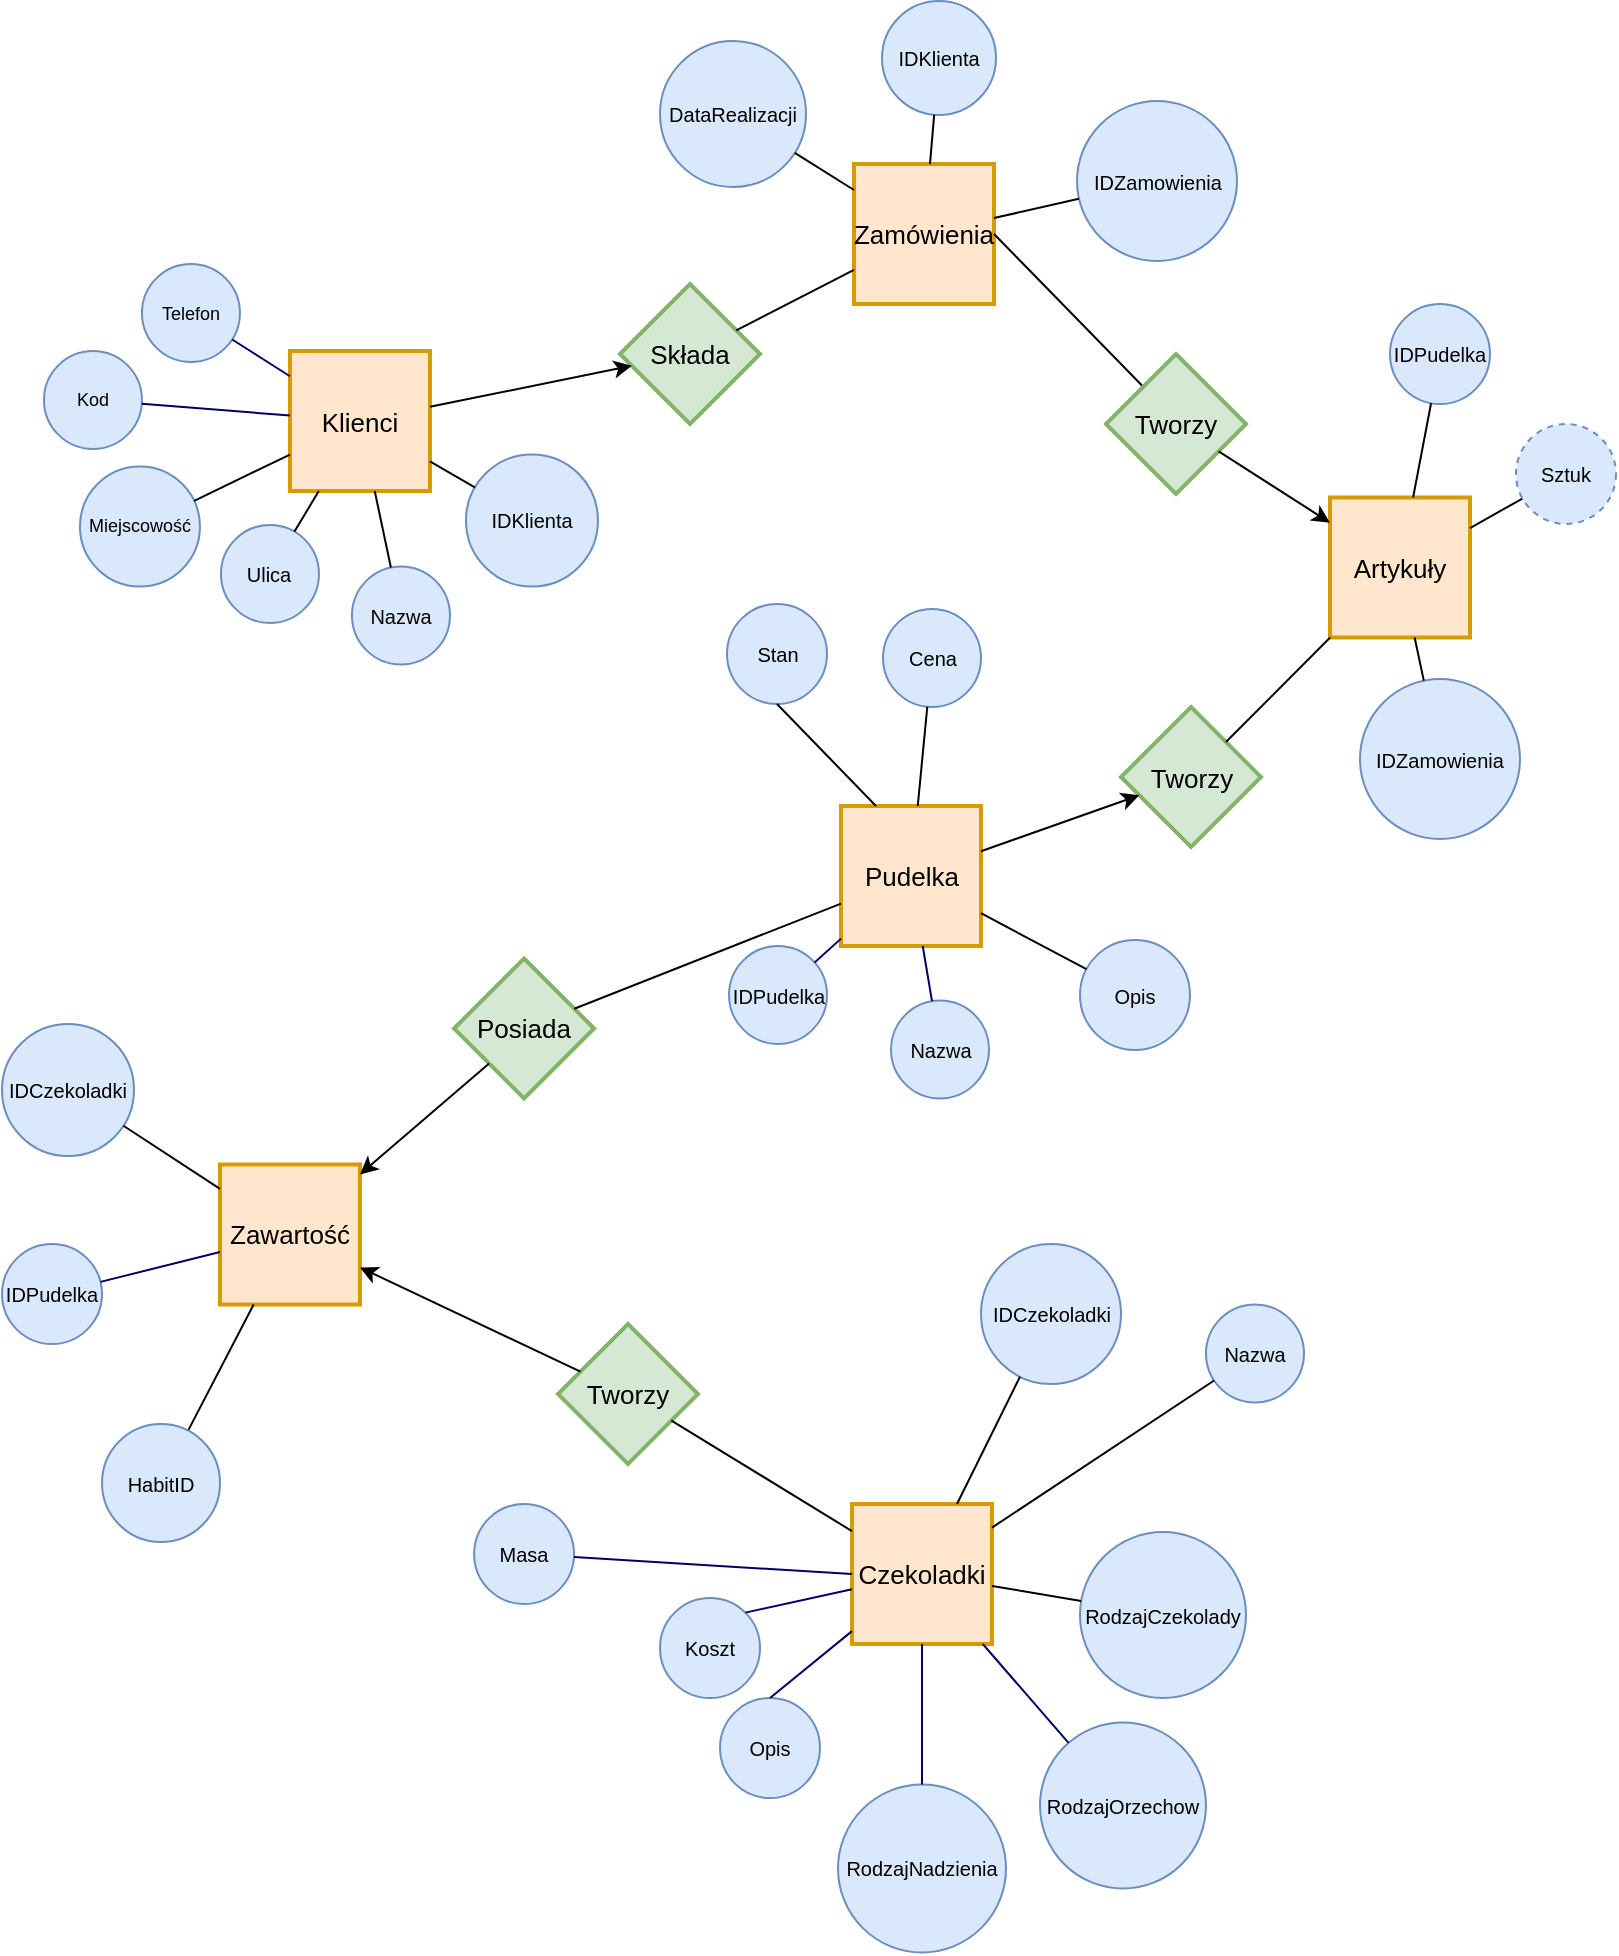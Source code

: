 <mxfile version="22.0.3" type="device" pages="2">
  <diagram id="fc1f3b67-3c9b-b1b3-7705-706421d27264" name="ERD Habit Tracker app">
    <mxGraphModel dx="954" dy="597" grid="1" gridSize="10" guides="1" tooltips="1" connect="1" arrows="1" fold="1" page="1" pageScale="1" pageWidth="850" pageHeight="1100" math="0" shadow="0">
      <root>
        <mxCell id="0" />
        <mxCell id="1" parent="0" />
        <mxCell id="4cd4486c729dc68b-1" value="Artykuły" style="strokeWidth=2;whiteSpace=wrap;html=1;align=center;fontSize=13;fontFamily=Helvetica;fontColor=#000000;strokeColor=#d79b00;fillColor=#ffe6cc;" parent="1" vertex="1">
          <mxGeometry x="685" y="266.75" width="70" height="70" as="geometry" />
        </mxCell>
        <mxCell id="4a63a70a29bb4ada-1" value="IDPudelka" style="ellipse;whiteSpace=wrap;html=1;aspect=fixed;fontSize=10;fillColor=#dae8fc;strokeColor=#6c8ebf;" parent="1" vertex="1">
          <mxGeometry x="715" y="170" width="50" height="50" as="geometry" />
        </mxCell>
        <mxCell id="4a63a70a29bb4ada-2" value="IDZamowienia" style="ellipse;whiteSpace=wrap;html=1;aspect=fixed;fontSize=10;fillColor=#dae8fc;strokeColor=#6c8ebf;" parent="1" vertex="1">
          <mxGeometry x="700" y="357.5" width="80" height="80" as="geometry" />
        </mxCell>
        <mxCell id="4a63a70a29bb4ada-5" value="Zawartość" style="strokeWidth=2;whiteSpace=wrap;html=1;align=center;fontSize=13;fontFamily=Helvetica;fontColor=#000000;strokeColor=#d79b00;fillColor=#ffe6cc;" parent="1" vertex="1">
          <mxGeometry x="130" y="600.25" width="70" height="70" as="geometry" />
        </mxCell>
        <mxCell id="4a63a70a29bb4ada-6" value="IDPudelka" style="ellipse;whiteSpace=wrap;html=1;aspect=fixed;fontSize=10;fillColor=#dae8fc;strokeColor=#6c8ebf;" parent="1" vertex="1">
          <mxGeometry x="21" y="640" width="50" height="50" as="geometry" />
        </mxCell>
        <mxCell id="5ecfb9fce94ea102-6" value="" style="edgeStyle=none;rounded=0;html=1;startArrow=none;startFill=0;endArrow=none;endFill=0;jettySize=auto;orthogonalLoop=1;strokeColor=#000066;fontSize=13;" parent="1" source="4a63a70a29bb4ada-6" target="4a63a70a29bb4ada-5" edge="1">
          <mxGeometry relative="1" as="geometry" />
        </mxCell>
        <mxCell id="4a63a70a29bb4ada-8" value="IDCzekoladki" style="ellipse;whiteSpace=wrap;html=1;aspect=fixed;fontSize=10;fillColor=#dae8fc;strokeColor=#6c8ebf;" parent="1" vertex="1">
          <mxGeometry x="21.0" y="530" width="66" height="66" as="geometry" />
        </mxCell>
        <mxCell id="4a63a70a29bb4ada-13" value="Pudelka" style="strokeWidth=2;whiteSpace=wrap;html=1;align=center;fontSize=13;fontFamily=Helvetica;fontColor=#000000;strokeColor=#d79b00;fillColor=#ffe6cc;" parent="1" vertex="1">
          <mxGeometry x="440.5" y="421" width="70" height="70" as="geometry" />
        </mxCell>
        <mxCell id="4a63a70a29bb4ada-16" value="Klienci" style="strokeWidth=2;whiteSpace=wrap;html=1;align=center;fontSize=13;fontFamily=Helvetica;fontColor=#000000;strokeColor=#d79b00;fillColor=#ffe6cc;" parent="1" vertex="1">
          <mxGeometry x="164.98" y="193.5" width="70" height="70" as="geometry" />
        </mxCell>
        <mxCell id="4a63a70a29bb4ada-18" value="Składa" style="shape=rhombus;strokeWidth=2;fontSize=13;perimeter=rhombusPerimeter;whiteSpace=wrap;html=1;align=center;fillColor=#d5e8d4;strokeColor=#82b366;" parent="1" vertex="1">
          <mxGeometry x="330" y="160" width="70" height="70" as="geometry" />
        </mxCell>
        <mxCell id="4a63a70a29bb4ada-19" value="Zamówienia" style="strokeWidth=2;whiteSpace=wrap;html=1;align=center;fontSize=13;fontFamily=Helvetica;fontColor=#000000;strokeColor=#d79b00;fillColor=#ffe6cc;" parent="1" vertex="1">
          <mxGeometry x="447" y="100" width="70" height="70" as="geometry" />
        </mxCell>
        <mxCell id="4a63a70a29bb4ada-20" value="IDZamowienia" style="ellipse;whiteSpace=wrap;html=1;aspect=fixed;fontSize=10;fillColor=#dae8fc;strokeColor=#6c8ebf;" parent="1" vertex="1">
          <mxGeometry x="558.5" y="68.5" width="80" height="80" as="geometry" />
        </mxCell>
        <mxCell id="4a63a70a29bb4ada-21" value="DataRealizacji" style="ellipse;whiteSpace=wrap;html=1;aspect=fixed;fontSize=10;fillColor=#dae8fc;strokeColor=#6c8ebf;" parent="1" vertex="1">
          <mxGeometry x="350" y="38.5" width="73" height="73" as="geometry" />
        </mxCell>
        <mxCell id="4a63a70a29bb4ada-44" value="Opis" style="ellipse;whiteSpace=wrap;html=1;aspect=fixed;fontSize=10;fillColor=#dae8fc;strokeColor=#6c8ebf;" parent="1" vertex="1">
          <mxGeometry x="560" y="488" width="55" height="55" as="geometry" />
        </mxCell>
        <mxCell id="4a63a70a29bb4ada-45" value="Cena" style="ellipse;whiteSpace=wrap;html=1;aspect=fixed;fontSize=10;fillColor=#dae8fc;strokeColor=#6c8ebf;" parent="1" vertex="1">
          <mxGeometry x="461.5" y="322.5" width="49" height="49" as="geometry" />
        </mxCell>
        <mxCell id="4a63a70a29bb4ada-46" style="rounded=0;html=1;endArrow=none;endFill=0;jettySize=auto;orthogonalLoop=1;fontSize=12;" parent="1" source="4a63a70a29bb4ada-13" target="4a63a70a29bb4ada-45" edge="1">
          <mxGeometry relative="1" as="geometry" />
        </mxCell>
        <mxCell id="4a63a70a29bb4ada-48" style="rounded=0;html=1;endArrow=none;endFill=0;jettySize=auto;orthogonalLoop=1;fontSize=12;" parent="1" source="4a63a70a29bb4ada-8" target="4a63a70a29bb4ada-5" edge="1">
          <mxGeometry relative="1" as="geometry" />
        </mxCell>
        <mxCell id="4a63a70a29bb4ada-49" style="rounded=0;html=1;endArrow=none;endFill=0;jettySize=auto;orthogonalLoop=1;fontSize=12;" parent="1" source="MPCwJ7yLD_B9vMjKTzP1-6" target="4a63a70a29bb4ada-5" edge="1">
          <mxGeometry relative="1" as="geometry">
            <mxPoint x="242.462" y="608.121" as="sourcePoint" />
          </mxGeometry>
        </mxCell>
        <mxCell id="4a63a70a29bb4ada-51" style="edgeStyle=none;rounded=0;html=1;endArrow=none;endFill=0;jettySize=auto;orthogonalLoop=1;fontSize=12;" parent="1" source="4a63a70a29bb4ada-13" target="4a63a70a29bb4ada-44" edge="1">
          <mxGeometry relative="1" as="geometry" />
        </mxCell>
        <mxCell id="4a63a70a29bb4ada-52" style="edgeStyle=none;rounded=0;html=1;endArrow=none;endFill=0;jettySize=auto;orthogonalLoop=1;fontSize=12;" parent="1" source="4a63a70a29bb4ada-20" target="4a63a70a29bb4ada-19" edge="1">
          <mxGeometry relative="1" as="geometry" />
        </mxCell>
        <mxCell id="4a63a70a29bb4ada-53" style="edgeStyle=none;rounded=0;html=1;endArrow=none;endFill=0;jettySize=auto;orthogonalLoop=1;fontSize=12;" parent="1" source="4a63a70a29bb4ada-21" target="4a63a70a29bb4ada-19" edge="1">
          <mxGeometry relative="1" as="geometry" />
        </mxCell>
        <mxCell id="4a63a70a29bb4ada-54" style="edgeStyle=none;rounded=0;html=1;endArrow=none;endFill=0;jettySize=auto;orthogonalLoop=1;fontSize=12;" parent="1" source="4a63a70a29bb4ada-2" target="4cd4486c729dc68b-1" edge="1">
          <mxGeometry relative="1" as="geometry" />
        </mxCell>
        <mxCell id="4a63a70a29bb4ada-55" style="edgeStyle=none;rounded=0;html=1;endArrow=none;endFill=0;jettySize=auto;orthogonalLoop=1;fontSize=12;" parent="1" source="4a63a70a29bb4ada-1" target="4cd4486c729dc68b-1" edge="1">
          <mxGeometry relative="1" as="geometry" />
        </mxCell>
        <mxCell id="4a63a70a29bb4ada-58" value="IDKlienta" style="ellipse;whiteSpace=wrap;html=1;aspect=fixed;fontSize=10;fillColor=#dae8fc;strokeColor=#6c8ebf;" parent="1" vertex="1">
          <mxGeometry x="252.98" y="245.25" width="66" height="66" as="geometry" />
        </mxCell>
        <mxCell id="4a63a70a29bb4ada-59" value="Nazwa" style="ellipse;whiteSpace=wrap;html=1;aspect=fixed;fontSize=10;fillColor=#dae8fc;strokeColor=#6c8ebf;" parent="1" vertex="1">
          <mxGeometry x="195.98" y="301.25" width="49" height="49" as="geometry" />
        </mxCell>
        <mxCell id="4a63a70a29bb4ada-60" value="Ulica" style="ellipse;whiteSpace=wrap;html=1;aspect=fixed;fontSize=10;fillColor=#dae8fc;strokeColor=#6c8ebf;" parent="1" vertex="1">
          <mxGeometry x="130.48" y="280.5" width="49" height="49" as="geometry" />
        </mxCell>
        <mxCell id="4a63a70a29bb4ada-61" value="Miejscowość" style="ellipse;whiteSpace=wrap;html=1;aspect=fixed;fontSize=9;fillColor=#dae8fc;strokeColor=#6c8ebf;" parent="1" vertex="1">
          <mxGeometry x="59.98" y="251.25" width="60" height="60" as="geometry" />
        </mxCell>
        <mxCell id="4a63a70a29bb4ada-62" style="rounded=0;html=1;startArrow=none;startFill=0;endArrow=none;endFill=0;jettySize=auto;orthogonalLoop=1;fontSize=10;" parent="1" source="4a63a70a29bb4ada-58" target="4a63a70a29bb4ada-16" edge="1">
          <mxGeometry relative="1" as="geometry" />
        </mxCell>
        <mxCell id="4a63a70a29bb4ada-63" style="edgeStyle=none;rounded=0;html=1;startArrow=none;startFill=0;endArrow=none;endFill=0;jettySize=auto;orthogonalLoop=1;fontSize=10;" parent="1" source="4a63a70a29bb4ada-59" target="4a63a70a29bb4ada-16" edge="1">
          <mxGeometry relative="1" as="geometry" />
        </mxCell>
        <mxCell id="4a63a70a29bb4ada-64" style="edgeStyle=none;rounded=0;html=1;startArrow=none;startFill=0;endArrow=none;endFill=0;jettySize=auto;orthogonalLoop=1;fontSize=10;" parent="1" source="4a63a70a29bb4ada-60" target="4a63a70a29bb4ada-16" edge="1">
          <mxGeometry relative="1" as="geometry" />
        </mxCell>
        <mxCell id="4a63a70a29bb4ada-65" style="edgeStyle=none;rounded=0;html=1;startArrow=none;startFill=0;endArrow=none;endFill=0;jettySize=auto;orthogonalLoop=1;fontSize=10;" parent="1" source="4a63a70a29bb4ada-61" target="4a63a70a29bb4ada-16" edge="1">
          <mxGeometry relative="1" as="geometry">
            <mxPoint x="193.695" y="281.528" as="sourcePoint" />
          </mxGeometry>
        </mxCell>
        <mxCell id="4a63a70a29bb4ada-7" value="Sztuk" style="ellipse;whiteSpace=wrap;html=1;aspect=fixed;fontSize=10;fillColor=#dae8fc;strokeColor=#6c8ebf;dashed=1;" parent="1" vertex="1">
          <mxGeometry x="778" y="230" width="50" height="50" as="geometry" />
        </mxCell>
        <mxCell id="4a63a70a29bb4ada-11" style="rounded=0;html=1;startArrow=none;startFill=0;endArrow=none;endFill=0;jettySize=auto;orthogonalLoop=1;fontSize=10;" parent="1" source="4a63a70a29bb4ada-7" target="4cd4486c729dc68b-1" edge="1">
          <mxGeometry relative="1" as="geometry" />
        </mxCell>
        <mxCell id="113bda5a66023eaa-1" value="Kod" style="ellipse;whiteSpace=wrap;html=1;aspect=fixed;fontSize=9;fillColor=#dae8fc;strokeColor=#6c8ebf;" parent="1" vertex="1">
          <mxGeometry x="41.98" y="193.5" width="49" height="49" as="geometry" />
        </mxCell>
        <mxCell id="113bda5a66023eaa-2" style="rounded=0;html=1;startArrow=none;startFill=0;endArrow=none;endFill=0;jettySize=auto;orthogonalLoop=1;strokeColor=#000066;fontSize=13;" parent="1" source="113bda5a66023eaa-1" target="4a63a70a29bb4ada-16" edge="1">
          <mxGeometry relative="1" as="geometry" />
        </mxCell>
        <mxCell id="5ecfb9fce94ea102-1" value="Nazwa" style="ellipse;whiteSpace=wrap;html=1;aspect=fixed;fontSize=10;fillColor=#dae8fc;strokeColor=#6c8ebf;" parent="1" vertex="1">
          <mxGeometry x="465.5" y="518.25" width="49" height="49" as="geometry" />
        </mxCell>
        <mxCell id="5ecfb9fce94ea102-2" style="rounded=0;html=1;startArrow=none;startFill=0;endArrow=none;endFill=0;jettySize=auto;orthogonalLoop=1;strokeColor=#000066;fontSize=13;" parent="1" source="5ecfb9fce94ea102-1" target="4a63a70a29bb4ada-13" edge="1">
          <mxGeometry relative="1" as="geometry" />
        </mxCell>
        <mxCell id="5ecfb9fce94ea102-7" value="Telefon" style="ellipse;whiteSpace=wrap;html=1;aspect=fixed;fontSize=9;fillColor=#dae8fc;strokeColor=#6c8ebf;" parent="1" vertex="1">
          <mxGeometry x="90.98" y="150" width="49" height="49" as="geometry" />
        </mxCell>
        <mxCell id="5ecfb9fce94ea102-8" style="edgeStyle=none;rounded=0;html=1;startArrow=none;startFill=0;endArrow=none;endFill=0;jettySize=auto;orthogonalLoop=1;strokeColor=#000066;fontSize=13;" parent="1" source="5ecfb9fce94ea102-7" target="4a63a70a29bb4ada-16" edge="1">
          <mxGeometry relative="1" as="geometry">
            <mxPoint x="118.038" y="237.441" as="sourcePoint" />
          </mxGeometry>
        </mxCell>
        <mxCell id="5ecfb9fce94ea102-9" value="IDPudelka" style="ellipse;whiteSpace=wrap;html=1;aspect=fixed;fontSize=10;fillColor=#dae8fc;strokeColor=#6c8ebf;" parent="1" vertex="1">
          <mxGeometry x="384.5" y="491" width="49" height="49" as="geometry" />
        </mxCell>
        <mxCell id="5ecfb9fce94ea102-10" style="edgeStyle=none;rounded=0;html=1;startArrow=none;startFill=0;endArrow=none;endFill=0;jettySize=auto;orthogonalLoop=1;strokeColor=#000066;fontSize=13;" parent="1" source="5ecfb9fce94ea102-9" target="4a63a70a29bb4ada-13" edge="1">
          <mxGeometry relative="1" as="geometry" />
        </mxCell>
        <mxCell id="MPCwJ7yLD_B9vMjKTzP1-1" value="IDKlienta" style="ellipse;whiteSpace=wrap;html=1;aspect=fixed;fontSize=10;fillColor=#dae8fc;strokeColor=#6c8ebf;" parent="1" vertex="1">
          <mxGeometry x="461" y="18.5" width="57" height="57" as="geometry" />
        </mxCell>
        <mxCell id="MPCwJ7yLD_B9vMjKTzP1-2" style="edgeStyle=none;rounded=0;html=1;endArrow=none;endFill=0;jettySize=auto;orthogonalLoop=1;fontSize=12;exitX=0.386;exitY=0.357;exitDx=0;exitDy=0;entryX=1;entryY=0.5;entryDx=0;entryDy=0;exitPerimeter=0;" parent="1" source="8G7zyJihz6t0rdKyfmIS-1" target="4a63a70a29bb4ada-19" edge="1">
          <mxGeometry relative="1" as="geometry">
            <mxPoint x="488.54" y="197" as="sourcePoint" />
            <mxPoint x="497.54" y="178" as="targetPoint" />
          </mxGeometry>
        </mxCell>
        <mxCell id="MPCwJ7yLD_B9vMjKTzP1-4" value="Stan" style="ellipse;whiteSpace=wrap;html=1;aspect=fixed;fontSize=10;fillColor=#dae8fc;strokeColor=#6c8ebf;" parent="1" vertex="1">
          <mxGeometry x="383.5" y="320" width="50" height="50" as="geometry" />
        </mxCell>
        <mxCell id="MPCwJ7yLD_B9vMjKTzP1-5" style="rounded=0;html=1;endArrow=none;endFill=0;jettySize=auto;orthogonalLoop=1;fontSize=12;exitX=0.5;exitY=1;exitDx=0;exitDy=0;entryX=0.25;entryY=0;entryDx=0;entryDy=0;" parent="1" source="MPCwJ7yLD_B9vMjKTzP1-4" target="4a63a70a29bb4ada-13" edge="1">
          <mxGeometry relative="1" as="geometry">
            <mxPoint x="517.5" y="431" as="sourcePoint" />
            <mxPoint x="528.5" y="420" as="targetPoint" />
          </mxGeometry>
        </mxCell>
        <mxCell id="MPCwJ7yLD_B9vMjKTzP1-6" value="&amp;nbsp;HabitID&amp;nbsp;" style="ellipse;whiteSpace=wrap;html=1;aspect=fixed;fontSize=10;fillColor=#dae8fc;strokeColor=#6c8ebf;" parent="1" vertex="1">
          <mxGeometry x="71.0" y="730" width="59" height="59" as="geometry" />
        </mxCell>
        <mxCell id="MPCwJ7yLD_B9vMjKTzP1-7" value="Czekoladki" style="strokeWidth=2;whiteSpace=wrap;html=1;align=center;fontSize=13;fontFamily=Helvetica;fontColor=#000000;strokeColor=#d79b00;fillColor=#ffe6cc;" parent="1" vertex="1">
          <mxGeometry x="446" y="770" width="70" height="70" as="geometry" />
        </mxCell>
        <mxCell id="MPCwJ7yLD_B9vMjKTzP1-8" value="RodzajCzekolady" style="ellipse;whiteSpace=wrap;html=1;aspect=fixed;fontSize=10;fillColor=#dae8fc;strokeColor=#6c8ebf;" parent="1" vertex="1">
          <mxGeometry x="560" y="784" width="83" height="83" as="geometry" />
        </mxCell>
        <mxCell id="MPCwJ7yLD_B9vMjKTzP1-9" value="Nazwa" style="ellipse;whiteSpace=wrap;html=1;aspect=fixed;fontSize=10;fillColor=#dae8fc;strokeColor=#6c8ebf;" parent="1" vertex="1">
          <mxGeometry x="623" y="670.25" width="49" height="49" as="geometry" />
        </mxCell>
        <mxCell id="MPCwJ7yLD_B9vMjKTzP1-10" style="rounded=0;html=1;endArrow=none;endFill=0;jettySize=auto;orthogonalLoop=1;fontSize=12;" parent="1" source="MPCwJ7yLD_B9vMjKTzP1-7" target="MPCwJ7yLD_B9vMjKTzP1-9" edge="1">
          <mxGeometry relative="1" as="geometry" />
        </mxCell>
        <mxCell id="MPCwJ7yLD_B9vMjKTzP1-11" style="edgeStyle=none;rounded=0;html=1;endArrow=none;endFill=0;jettySize=auto;orthogonalLoop=1;fontSize=12;" parent="1" source="MPCwJ7yLD_B9vMjKTzP1-7" target="MPCwJ7yLD_B9vMjKTzP1-8" edge="1">
          <mxGeometry relative="1" as="geometry" />
        </mxCell>
        <mxCell id="MPCwJ7yLD_B9vMjKTzP1-12" value="RodzajOrzechow" style="ellipse;whiteSpace=wrap;html=1;aspect=fixed;fontSize=10;fillColor=#dae8fc;strokeColor=#6c8ebf;" parent="1" vertex="1">
          <mxGeometry x="540" y="879.25" width="83" height="83" as="geometry" />
        </mxCell>
        <mxCell id="MPCwJ7yLD_B9vMjKTzP1-13" style="rounded=0;html=1;startArrow=none;startFill=0;endArrow=none;endFill=0;jettySize=auto;orthogonalLoop=1;strokeColor=#000066;fontSize=13;" parent="1" source="MPCwJ7yLD_B9vMjKTzP1-12" target="MPCwJ7yLD_B9vMjKTzP1-7" edge="1">
          <mxGeometry relative="1" as="geometry" />
        </mxCell>
        <mxCell id="MPCwJ7yLD_B9vMjKTzP1-14" value="RodzajNadzienia" style="ellipse;whiteSpace=wrap;html=1;aspect=fixed;fontSize=10;fillColor=#dae8fc;strokeColor=#6c8ebf;" parent="1" vertex="1">
          <mxGeometry x="439" y="910.25" width="84" height="84" as="geometry" />
        </mxCell>
        <mxCell id="MPCwJ7yLD_B9vMjKTzP1-15" style="edgeStyle=none;rounded=0;html=1;startArrow=none;startFill=0;endArrow=none;endFill=0;jettySize=auto;orthogonalLoop=1;strokeColor=#000066;fontSize=13;" parent="1" source="MPCwJ7yLD_B9vMjKTzP1-14" target="MPCwJ7yLD_B9vMjKTzP1-7" edge="1">
          <mxGeometry relative="1" as="geometry" />
        </mxCell>
        <mxCell id="MPCwJ7yLD_B9vMjKTzP1-16" value="IDCzekoladki" style="ellipse;whiteSpace=wrap;html=1;aspect=fixed;fontSize=10;fillColor=#dae8fc;strokeColor=#6c8ebf;" parent="1" vertex="1">
          <mxGeometry x="510.5" y="640" width="70" height="70" as="geometry" />
        </mxCell>
        <mxCell id="MPCwJ7yLD_B9vMjKTzP1-17" style="rounded=0;html=1;endArrow=none;endFill=0;jettySize=auto;orthogonalLoop=1;fontSize=12;entryX=0.75;entryY=0;entryDx=0;entryDy=0;" parent="1" source="MPCwJ7yLD_B9vMjKTzP1-16" target="MPCwJ7yLD_B9vMjKTzP1-7" edge="1">
          <mxGeometry relative="1" as="geometry">
            <mxPoint x="523" y="780" as="sourcePoint" />
            <mxPoint x="534" y="769" as="targetPoint" />
          </mxGeometry>
        </mxCell>
        <mxCell id="MPCwJ7yLD_B9vMjKTzP1-18" value="Opis" style="ellipse;whiteSpace=wrap;html=1;aspect=fixed;fontSize=10;fillColor=#dae8fc;strokeColor=#6c8ebf;" parent="1" vertex="1">
          <mxGeometry x="380" y="867" width="50" height="50" as="geometry" />
        </mxCell>
        <mxCell id="MPCwJ7yLD_B9vMjKTzP1-19" value="Masa" style="ellipse;whiteSpace=wrap;html=1;aspect=fixed;fontSize=10;fillColor=#dae8fc;strokeColor=#6c8ebf;" parent="1" vertex="1">
          <mxGeometry x="257.04" y="770" width="50" height="50" as="geometry" />
        </mxCell>
        <mxCell id="MPCwJ7yLD_B9vMjKTzP1-20" value="Koszt" style="ellipse;whiteSpace=wrap;html=1;aspect=fixed;fontSize=10;fillColor=#dae8fc;strokeColor=#6c8ebf;" parent="1" vertex="1">
          <mxGeometry x="350" y="817" width="50" height="50" as="geometry" />
        </mxCell>
        <mxCell id="MPCwJ7yLD_B9vMjKTzP1-21" style="edgeStyle=none;rounded=0;html=1;startArrow=none;startFill=0;endArrow=none;endFill=0;jettySize=auto;orthogonalLoop=1;strokeColor=#000066;fontSize=13;exitX=0.5;exitY=0;exitDx=0;exitDy=0;" parent="1" source="MPCwJ7yLD_B9vMjKTzP1-18" target="MPCwJ7yLD_B9vMjKTzP1-7" edge="1">
          <mxGeometry relative="1" as="geometry">
            <mxPoint x="552" y="868" as="sourcePoint" />
            <mxPoint x="526" y="846" as="targetPoint" />
          </mxGeometry>
        </mxCell>
        <mxCell id="MPCwJ7yLD_B9vMjKTzP1-22" style="edgeStyle=none;rounded=0;html=1;startArrow=none;startFill=0;endArrow=none;endFill=0;jettySize=auto;orthogonalLoop=1;strokeColor=#000066;fontSize=13;entryX=1;entryY=0;entryDx=0;entryDy=0;" parent="1" source="MPCwJ7yLD_B9vMjKTzP1-7" target="MPCwJ7yLD_B9vMjKTzP1-20" edge="1">
          <mxGeometry relative="1" as="geometry">
            <mxPoint x="501" y="873" as="sourcePoint" />
            <mxPoint x="497" y="850" as="targetPoint" />
          </mxGeometry>
        </mxCell>
        <mxCell id="MPCwJ7yLD_B9vMjKTzP1-23" style="edgeStyle=none;rounded=0;html=1;startArrow=none;startFill=0;endArrow=none;endFill=0;jettySize=auto;orthogonalLoop=1;strokeColor=#000066;fontSize=13;entryX=0;entryY=0.5;entryDx=0;entryDy=0;" parent="1" source="MPCwJ7yLD_B9vMjKTzP1-19" target="MPCwJ7yLD_B9vMjKTzP1-7" edge="1">
          <mxGeometry relative="1" as="geometry">
            <mxPoint x="456" y="844" as="sourcePoint" />
            <mxPoint x="429" y="866" as="targetPoint" />
          </mxGeometry>
        </mxCell>
        <mxCell id="glO0-1FQmoA_M5R7XoPx-5" value="" style="endArrow=none;html=1;rounded=0;" parent="1" target="4a63a70a29bb4ada-19" edge="1" source="MPCwJ7yLD_B9vMjKTzP1-1">
          <mxGeometry relative="1" as="geometry">
            <mxPoint x="482.54" y="71.5" as="sourcePoint" />
            <mxPoint x="917.54" y="-13.5" as="targetPoint" />
          </mxGeometry>
        </mxCell>
        <mxCell id="8G7zyJihz6t0rdKyfmIS-1" value="Tworzy" style="shape=rhombus;strokeWidth=2;fontSize=13;perimeter=rhombusPerimeter;whiteSpace=wrap;html=1;align=center;fillColor=#d5e8d4;strokeColor=#82b366;" parent="1" vertex="1">
          <mxGeometry x="573" y="195" width="70" height="70" as="geometry" />
        </mxCell>
        <mxCell id="8G7zyJihz6t0rdKyfmIS-2" value="Tworzy" style="shape=rhombus;strokeWidth=2;fontSize=13;perimeter=rhombusPerimeter;whiteSpace=wrap;html=1;align=center;fillColor=#d5e8d4;strokeColor=#82b366;" parent="1" vertex="1">
          <mxGeometry x="580.5" y="371.5" width="70" height="70" as="geometry" />
        </mxCell>
        <mxCell id="8G7zyJihz6t0rdKyfmIS-3" value="Posiada" style="shape=rhombus;strokeWidth=2;fontSize=13;perimeter=rhombusPerimeter;whiteSpace=wrap;html=1;align=center;fillColor=#d5e8d4;strokeColor=#82b366;" parent="1" vertex="1">
          <mxGeometry x="247.04" y="497.25" width="70" height="70" as="geometry" />
        </mxCell>
        <mxCell id="8G7zyJihz6t0rdKyfmIS-4" value="Tworzy" style="shape=rhombus;strokeWidth=2;fontSize=13;perimeter=rhombusPerimeter;whiteSpace=wrap;html=1;align=center;fillColor=#d5e8d4;strokeColor=#82b366;" parent="1" vertex="1">
          <mxGeometry x="299" y="680" width="70" height="70" as="geometry" />
        </mxCell>
        <mxCell id="8G7zyJihz6t0rdKyfmIS-5" value="" style="endArrow=classic;html=1;rounded=0;" parent="1" source="4a63a70a29bb4ada-13" target="8G7zyJihz6t0rdKyfmIS-2" edge="1">
          <mxGeometry width="50" height="50" relative="1" as="geometry">
            <mxPoint x="650" y="460" as="sourcePoint" />
            <mxPoint x="430" y="530" as="targetPoint" />
          </mxGeometry>
        </mxCell>
        <mxCell id="8G7zyJihz6t0rdKyfmIS-6" value="" style="endArrow=none;html=1;rounded=0;" parent="1" source="4cd4486c729dc68b-1" target="8G7zyJihz6t0rdKyfmIS-2" edge="1">
          <mxGeometry width="50" height="50" relative="1" as="geometry">
            <mxPoint x="380" y="580" as="sourcePoint" />
            <mxPoint x="430" y="530" as="targetPoint" />
          </mxGeometry>
        </mxCell>
        <mxCell id="8G7zyJihz6t0rdKyfmIS-7" value="" style="endArrow=classic;html=1;rounded=0;exitX=0;exitY=1;exitDx=0;exitDy=0;" parent="1" source="8G7zyJihz6t0rdKyfmIS-3" target="4a63a70a29bb4ada-5" edge="1">
          <mxGeometry width="50" height="50" relative="1" as="geometry">
            <mxPoint x="380" y="580" as="sourcePoint" />
            <mxPoint x="430" y="530" as="targetPoint" />
          </mxGeometry>
        </mxCell>
        <mxCell id="8G7zyJihz6t0rdKyfmIS-8" value="" style="endArrow=none;html=1;rounded=0;" parent="1" source="8G7zyJihz6t0rdKyfmIS-3" target="4a63a70a29bb4ada-13" edge="1">
          <mxGeometry width="50" height="50" relative="1" as="geometry">
            <mxPoint x="380" y="580" as="sourcePoint" />
            <mxPoint x="430" y="530" as="targetPoint" />
          </mxGeometry>
        </mxCell>
        <mxCell id="8G7zyJihz6t0rdKyfmIS-9" value="" style="endArrow=classic;html=1;rounded=0;" parent="1" source="4a63a70a29bb4ada-16" target="4a63a70a29bb4ada-18" edge="1">
          <mxGeometry width="50" height="50" relative="1" as="geometry">
            <mxPoint x="375.94" y="504.5" as="sourcePoint" />
            <mxPoint x="329.002" y="211.562" as="targetPoint" />
          </mxGeometry>
        </mxCell>
        <mxCell id="8G7zyJihz6t0rdKyfmIS-10" value="" style="endArrow=none;html=1;rounded=0;" parent="1" source="4a63a70a29bb4ada-18" target="4a63a70a29bb4ada-19" edge="1">
          <mxGeometry width="50" height="50" relative="1" as="geometry">
            <mxPoint x="380" y="440" as="sourcePoint" />
            <mxPoint x="430" y="390" as="targetPoint" />
          </mxGeometry>
        </mxCell>
        <mxCell id="4tRWeM8RKnVeBKL4Kbpu-1" value="" style="endArrow=none;html=1;rounded=0;" edge="1" parent="1" source="MPCwJ7yLD_B9vMjKTzP1-7" target="8G7zyJihz6t0rdKyfmIS-4">
          <mxGeometry width="50" height="50" relative="1" as="geometry">
            <mxPoint x="400" y="610" as="sourcePoint" />
            <mxPoint x="450" y="560" as="targetPoint" />
          </mxGeometry>
        </mxCell>
        <mxCell id="4tRWeM8RKnVeBKL4Kbpu-2" value="" style="endArrow=classic;html=1;rounded=0;" edge="1" parent="1" source="8G7zyJihz6t0rdKyfmIS-4" target="4a63a70a29bb4ada-5">
          <mxGeometry width="50" height="50" relative="1" as="geometry">
            <mxPoint x="400" y="740" as="sourcePoint" />
            <mxPoint x="450" y="690" as="targetPoint" />
          </mxGeometry>
        </mxCell>
        <mxCell id="4tRWeM8RKnVeBKL4Kbpu-3" value="" style="endArrow=classic;html=1;rounded=0;" edge="1" parent="1" source="8G7zyJihz6t0rdKyfmIS-1" target="4cd4486c729dc68b-1">
          <mxGeometry width="50" height="50" relative="1" as="geometry">
            <mxPoint x="400" y="340" as="sourcePoint" />
            <mxPoint x="450" y="290" as="targetPoint" />
          </mxGeometry>
        </mxCell>
      </root>
    </mxGraphModel>
  </diagram>
  <diagram id="cdb5e136-1861-7ef1-5e76-c57f7e18aa8d" name="ERD Data Structure - Habit Tracker App">
    <mxGraphModel dx="954" dy="597" grid="1" gridSize="10" guides="1" tooltips="1" connect="1" arrows="1" fold="1" page="1" pageScale="1" pageWidth="1100" pageHeight="850" math="0" shadow="0">
      <root>
        <mxCell id="0" />
        <mxCell id="1" parent="0" />
        <mxCell id="5ecfb9fce94ea102-2" style="edgeStyle=orthogonalEdgeStyle;rounded=0;html=1;exitX=0.5;exitY=0;entryX=1;entryY=0.5;startArrow=none;startFill=0;endArrow=none;endFill=0;jettySize=auto;orthogonalLoop=1;strokeColor=none;fontSize=13;dashed=1;" parent="1" edge="1">
          <mxGeometry relative="1" as="geometry">
            <mxPoint x="633" y="174" as="sourcePoint" />
            <mxPoint x="589" y="108" as="targetPoint" />
          </mxGeometry>
        </mxCell>
        <mxCell id="cAF0UeO17F_ER3z0SDu5-5" value="Artykuły" style="swimlane;fontStyle=0;childLayout=stackLayout;horizontal=1;startSize=30;horizontalStack=0;resizeParent=1;resizeParentMax=0;resizeLast=0;collapsible=1;marginBottom=0;whiteSpace=wrap;html=1;" parent="1" vertex="1">
          <mxGeometry x="620" y="80" width="140" height="120" as="geometry" />
        </mxCell>
        <mxCell id="cAF0UeO17F_ER3z0SDu5-6" value="IDZamowienia, integer" style="text;strokeColor=none;fillColor=none;align=left;verticalAlign=middle;spacingLeft=4;spacingRight=4;overflow=hidden;points=[[0,0.5],[1,0.5]];portConstraint=eastwest;rotatable=0;whiteSpace=wrap;html=1;" parent="cAF0UeO17F_ER3z0SDu5-5" vertex="1">
          <mxGeometry y="30" width="140" height="30" as="geometry" />
        </mxCell>
        <mxCell id="cAF0UeO17F_ER3z0SDu5-7" value="IDPudelka, varchar" style="text;strokeColor=none;fillColor=none;align=left;verticalAlign=middle;spacingLeft=4;spacingRight=4;overflow=hidden;points=[[0,0.5],[1,0.5]];portConstraint=eastwest;rotatable=0;whiteSpace=wrap;html=1;" parent="cAF0UeO17F_ER3z0SDu5-5" vertex="1">
          <mxGeometry y="60" width="140" height="30" as="geometry" />
        </mxCell>
        <mxCell id="cAF0UeO17F_ER3z0SDu5-8" value="Sztuk, integer" style="text;strokeColor=none;fillColor=none;align=left;verticalAlign=middle;spacingLeft=4;spacingRight=4;overflow=hidden;points=[[0,0.5],[1,0.5]];portConstraint=eastwest;rotatable=0;whiteSpace=wrap;html=1;" parent="cAF0UeO17F_ER3z0SDu5-5" vertex="1">
          <mxGeometry y="90" width="140" height="30" as="geometry" />
        </mxCell>
        <mxCell id="cAF0UeO17F_ER3z0SDu5-10" value="Czekoladki" style="swimlane;fontStyle=0;childLayout=stackLayout;horizontal=1;startSize=30;horizontalStack=0;resizeParent=1;resizeParentMax=0;resizeLast=0;collapsible=1;marginBottom=0;whiteSpace=wrap;html=1;" parent="1" vertex="1">
          <mxGeometry x="140" y="360" width="140" height="270" as="geometry" />
        </mxCell>
        <mxCell id="cAF0UeO17F_ER3z0SDu5-11" value="IDCzekoladki, varchar" style="text;strokeColor=none;fillColor=none;align=left;verticalAlign=middle;spacingLeft=4;spacingRight=4;overflow=hidden;points=[[0,0.5],[1,0.5]];portConstraint=eastwest;rotatable=0;whiteSpace=wrap;html=1;" parent="cAF0UeO17F_ER3z0SDu5-10" vertex="1">
          <mxGeometry y="30" width="140" height="30" as="geometry" />
        </mxCell>
        <mxCell id="cAF0UeO17F_ER3z0SDu5-12" value="Nazwa, varchar" style="text;strokeColor=none;fillColor=none;align=left;verticalAlign=middle;spacingLeft=4;spacingRight=4;overflow=hidden;points=[[0,0.5],[1,0.5]];portConstraint=eastwest;rotatable=0;whiteSpace=wrap;html=1;" parent="cAF0UeO17F_ER3z0SDu5-10" vertex="1">
          <mxGeometry y="60" width="140" height="30" as="geometry" />
        </mxCell>
        <mxCell id="cAF0UeO17F_ER3z0SDu5-13" value="RodzajCzekolady, varchar" style="text;strokeColor=none;fillColor=none;align=left;verticalAlign=middle;spacingLeft=4;spacingRight=4;overflow=hidden;points=[[0,0.5],[1,0.5]];portConstraint=eastwest;rotatable=0;whiteSpace=wrap;html=1;" parent="cAF0UeO17F_ER3z0SDu5-10" vertex="1">
          <mxGeometry y="90" width="140" height="30" as="geometry" />
        </mxCell>
        <mxCell id="cAF0UeO17F_ER3z0SDu5-14" value="RodzajOrzechow, varchar" style="text;strokeColor=none;fillColor=none;align=left;verticalAlign=middle;spacingLeft=4;spacingRight=4;overflow=hidden;points=[[0,0.5],[1,0.5]];portConstraint=eastwest;rotatable=0;whiteSpace=wrap;html=1;" parent="cAF0UeO17F_ER3z0SDu5-10" vertex="1">
          <mxGeometry y="120" width="140" height="30" as="geometry" />
        </mxCell>
        <mxCell id="cAF0UeO17F_ER3z0SDu5-15" value="RodzajNadzienia, varchar" style="text;strokeColor=none;fillColor=none;align=left;verticalAlign=middle;spacingLeft=4;spacingRight=4;overflow=hidden;points=[[0,0.5],[1,0.5]];portConstraint=eastwest;rotatable=0;whiteSpace=wrap;html=1;" parent="cAF0UeO17F_ER3z0SDu5-10" vertex="1">
          <mxGeometry y="150" width="140" height="30" as="geometry" />
        </mxCell>
        <mxCell id="cAF0UeO17F_ER3z0SDu5-16" value="Opis, varchar" style="text;strokeColor=none;fillColor=none;align=left;verticalAlign=middle;spacingLeft=4;spacingRight=4;overflow=hidden;points=[[0,0.5],[1,0.5]];portConstraint=eastwest;rotatable=0;whiteSpace=wrap;html=1;" parent="cAF0UeO17F_ER3z0SDu5-10" vertex="1">
          <mxGeometry y="180" width="140" height="30" as="geometry" />
        </mxCell>
        <mxCell id="cAF0UeO17F_ER3z0SDu5-17" value="Koszt, float" style="text;strokeColor=none;fillColor=none;align=left;verticalAlign=middle;spacingLeft=4;spacingRight=4;overflow=hidden;points=[[0,0.5],[1,0.5]];portConstraint=eastwest;rotatable=0;whiteSpace=wrap;html=1;" parent="cAF0UeO17F_ER3z0SDu5-10" vertex="1">
          <mxGeometry y="210" width="140" height="30" as="geometry" />
        </mxCell>
        <mxCell id="cAF0UeO17F_ER3z0SDu5-18" value="Masa, integer" style="text;strokeColor=none;fillColor=none;align=left;verticalAlign=middle;spacingLeft=4;spacingRight=4;overflow=hidden;points=[[0,0.5],[1,0.5]];portConstraint=eastwest;rotatable=0;whiteSpace=wrap;html=1;" parent="cAF0UeO17F_ER3z0SDu5-10" vertex="1">
          <mxGeometry y="240" width="140" height="30" as="geometry" />
        </mxCell>
        <mxCell id="cAF0UeO17F_ER3z0SDu5-19" value="Klienci" style="swimlane;fontStyle=0;childLayout=stackLayout;horizontal=1;startSize=30;horizontalStack=0;resizeParent=1;resizeParentMax=0;resizeLast=0;collapsible=1;marginBottom=0;whiteSpace=wrap;html=1;" parent="1" vertex="1">
          <mxGeometry x="140" y="80" width="140" height="210" as="geometry" />
        </mxCell>
        <mxCell id="cAF0UeO17F_ER3z0SDu5-20" value="IDKlienta, integer" style="text;strokeColor=none;fillColor=none;align=left;verticalAlign=middle;spacingLeft=4;spacingRight=4;overflow=hidden;points=[[0,0.5],[1,0.5]];portConstraint=eastwest;rotatable=0;whiteSpace=wrap;html=1;" parent="cAF0UeO17F_ER3z0SDu5-19" vertex="1">
          <mxGeometry y="30" width="140" height="30" as="geometry" />
        </mxCell>
        <mxCell id="cAF0UeO17F_ER3z0SDu5-21" value="Nazwa, varchar" style="text;strokeColor=none;fillColor=none;align=left;verticalAlign=middle;spacingLeft=4;spacingRight=4;overflow=hidden;points=[[0,0.5],[1,0.5]];portConstraint=eastwest;rotatable=0;whiteSpace=wrap;html=1;" parent="cAF0UeO17F_ER3z0SDu5-19" vertex="1">
          <mxGeometry y="60" width="140" height="30" as="geometry" />
        </mxCell>
        <mxCell id="cAF0UeO17F_ER3z0SDu5-22" value="Ulica, varchar" style="text;strokeColor=none;fillColor=none;align=left;verticalAlign=middle;spacingLeft=4;spacingRight=4;overflow=hidden;points=[[0,0.5],[1,0.5]];portConstraint=eastwest;rotatable=0;whiteSpace=wrap;html=1;" parent="cAF0UeO17F_ER3z0SDu5-19" vertex="1">
          <mxGeometry y="90" width="140" height="30" as="geometry" />
        </mxCell>
        <mxCell id="cAF0UeO17F_ER3z0SDu5-23" value="Miejscowość, varchar" style="text;strokeColor=none;fillColor=none;align=left;verticalAlign=middle;spacingLeft=4;spacingRight=4;overflow=hidden;points=[[0,0.5],[1,0.5]];portConstraint=eastwest;rotatable=0;whiteSpace=wrap;html=1;" parent="cAF0UeO17F_ER3z0SDu5-19" vertex="1">
          <mxGeometry y="120" width="140" height="30" as="geometry" />
        </mxCell>
        <mxCell id="cAF0UeO17F_ER3z0SDu5-24" value="Kod, varchar" style="text;strokeColor=none;fillColor=none;align=left;verticalAlign=middle;spacingLeft=4;spacingRight=4;overflow=hidden;points=[[0,0.5],[1,0.5]];portConstraint=eastwest;rotatable=0;whiteSpace=wrap;html=1;" parent="cAF0UeO17F_ER3z0SDu5-19" vertex="1">
          <mxGeometry y="150" width="140" height="30" as="geometry" />
        </mxCell>
        <mxCell id="cAF0UeO17F_ER3z0SDu5-25" value="Telefon, integer" style="text;strokeColor=none;fillColor=none;align=left;verticalAlign=middle;spacingLeft=4;spacingRight=4;overflow=hidden;points=[[0,0.5],[1,0.5]];portConstraint=eastwest;rotatable=0;whiteSpace=wrap;html=1;" parent="cAF0UeO17F_ER3z0SDu5-19" vertex="1">
          <mxGeometry y="180" width="140" height="30" as="geometry" />
        </mxCell>
        <mxCell id="cAF0UeO17F_ER3z0SDu5-26" value="Pudelka" style="swimlane;fontStyle=0;childLayout=stackLayout;horizontal=1;startSize=30;horizontalStack=0;resizeParent=1;resizeParentMax=0;resizeLast=0;collapsible=1;marginBottom=0;whiteSpace=wrap;html=1;" parent="1" vertex="1">
          <mxGeometry x="630" y="360" width="140" height="180" as="geometry" />
        </mxCell>
        <mxCell id="cAF0UeO17F_ER3z0SDu5-27" value="IDPudelka, varchar" style="text;strokeColor=none;fillColor=none;align=left;verticalAlign=middle;spacingLeft=4;spacingRight=4;overflow=hidden;points=[[0,0.5],[1,0.5]];portConstraint=eastwest;rotatable=0;whiteSpace=wrap;html=1;" parent="cAF0UeO17F_ER3z0SDu5-26" vertex="1">
          <mxGeometry y="30" width="140" height="30" as="geometry" />
        </mxCell>
        <mxCell id="cAF0UeO17F_ER3z0SDu5-28" value="Nazwa, varchar" style="text;strokeColor=none;fillColor=none;align=left;verticalAlign=middle;spacingLeft=4;spacingRight=4;overflow=hidden;points=[[0,0.5],[1,0.5]];portConstraint=eastwest;rotatable=0;whiteSpace=wrap;html=1;" parent="cAF0UeO17F_ER3z0SDu5-26" vertex="1">
          <mxGeometry y="60" width="140" height="30" as="geometry" />
        </mxCell>
        <mxCell id="cAF0UeO17F_ER3z0SDu5-29" value="Opis, varchar" style="text;strokeColor=none;fillColor=none;align=left;verticalAlign=middle;spacingLeft=4;spacingRight=4;overflow=hidden;points=[[0,0.5],[1,0.5]];portConstraint=eastwest;rotatable=0;whiteSpace=wrap;html=1;" parent="cAF0UeO17F_ER3z0SDu5-26" vertex="1">
          <mxGeometry y="90" width="140" height="30" as="geometry" />
        </mxCell>
        <mxCell id="cAF0UeO17F_ER3z0SDu5-30" value="Cena, float" style="text;strokeColor=none;fillColor=none;align=left;verticalAlign=middle;spacingLeft=4;spacingRight=4;overflow=hidden;points=[[0,0.5],[1,0.5]];portConstraint=eastwest;rotatable=0;whiteSpace=wrap;html=1;" parent="cAF0UeO17F_ER3z0SDu5-26" vertex="1">
          <mxGeometry y="120" width="140" height="30" as="geometry" />
        </mxCell>
        <mxCell id="cAF0UeO17F_ER3z0SDu5-31" value="Stan, integer" style="text;strokeColor=none;fillColor=none;align=left;verticalAlign=middle;spacingLeft=4;spacingRight=4;overflow=hidden;points=[[0,0.5],[1,0.5]];portConstraint=eastwest;rotatable=0;whiteSpace=wrap;html=1;" parent="cAF0UeO17F_ER3z0SDu5-26" vertex="1">
          <mxGeometry y="150" width="140" height="30" as="geometry" />
        </mxCell>
        <mxCell id="cAF0UeO17F_ER3z0SDu5-32" value="Zamówienia" style="swimlane;fontStyle=0;childLayout=stackLayout;horizontal=1;startSize=30;horizontalStack=0;resizeParent=1;resizeParentMax=0;resizeLast=0;collapsible=1;marginBottom=0;whiteSpace=wrap;html=1;" parent="1" vertex="1">
          <mxGeometry x="370" y="80" width="140" height="120" as="geometry" />
        </mxCell>
        <mxCell id="cAF0UeO17F_ER3z0SDu5-33" value="IDZamowienia, integer" style="text;strokeColor=none;fillColor=none;align=left;verticalAlign=middle;spacingLeft=4;spacingRight=4;overflow=hidden;points=[[0,0.5],[1,0.5]];portConstraint=eastwest;rotatable=0;whiteSpace=wrap;html=1;" parent="cAF0UeO17F_ER3z0SDu5-32" vertex="1">
          <mxGeometry y="30" width="140" height="30" as="geometry" />
        </mxCell>
        <mxCell id="cAF0UeO17F_ER3z0SDu5-34" value="IDKlienta, integer" style="text;strokeColor=none;fillColor=none;align=left;verticalAlign=middle;spacingLeft=4;spacingRight=4;overflow=hidden;points=[[0,0.5],[1,0.5]];portConstraint=eastwest;rotatable=0;whiteSpace=wrap;html=1;" parent="cAF0UeO17F_ER3z0SDu5-32" vertex="1">
          <mxGeometry y="60" width="140" height="30" as="geometry" />
        </mxCell>
        <mxCell id="cAF0UeO17F_ER3z0SDu5-35" value="DataRealizacji, datetime" style="text;strokeColor=none;fillColor=none;align=left;verticalAlign=middle;spacingLeft=4;spacingRight=4;overflow=hidden;points=[[0,0.5],[1,0.5]];portConstraint=eastwest;rotatable=0;whiteSpace=wrap;html=1;" parent="cAF0UeO17F_ER3z0SDu5-32" vertex="1">
          <mxGeometry y="90" width="140" height="30" as="geometry" />
        </mxCell>
        <mxCell id="cAF0UeO17F_ER3z0SDu5-36" value="Zawartość" style="swimlane;fontStyle=0;childLayout=stackLayout;horizontal=1;startSize=30;horizontalStack=0;resizeParent=1;resizeParentMax=0;resizeLast=0;collapsible=1;marginBottom=0;whiteSpace=wrap;html=1;" parent="1" vertex="1">
          <mxGeometry x="380" y="360" width="140" height="120" as="geometry" />
        </mxCell>
        <mxCell id="cAF0UeO17F_ER3z0SDu5-37" value="IDPudelka, varchar" style="text;strokeColor=none;fillColor=none;align=left;verticalAlign=middle;spacingLeft=4;spacingRight=4;overflow=hidden;points=[[0,0.5],[1,0.5]];portConstraint=eastwest;rotatable=0;whiteSpace=wrap;html=1;" parent="cAF0UeO17F_ER3z0SDu5-36" vertex="1">
          <mxGeometry y="30" width="140" height="30" as="geometry" />
        </mxCell>
        <mxCell id="cAF0UeO17F_ER3z0SDu5-38" value="IDCzekoladki, varchar" style="text;strokeColor=none;fillColor=none;align=left;verticalAlign=middle;spacingLeft=4;spacingRight=4;overflow=hidden;points=[[0,0.5],[1,0.5]];portConstraint=eastwest;rotatable=0;whiteSpace=wrap;html=1;" parent="cAF0UeO17F_ER3z0SDu5-36" vertex="1">
          <mxGeometry y="60" width="140" height="30" as="geometry" />
        </mxCell>
        <mxCell id="cAF0UeO17F_ER3z0SDu5-39" value="Sztuk, integer" style="text;strokeColor=none;fillColor=none;align=left;verticalAlign=middle;spacingLeft=4;spacingRight=4;overflow=hidden;points=[[0,0.5],[1,0.5]];portConstraint=eastwest;rotatable=0;whiteSpace=wrap;html=1;" parent="cAF0UeO17F_ER3z0SDu5-36" vertex="1">
          <mxGeometry y="90" width="140" height="30" as="geometry" />
        </mxCell>
        <mxCell id="LFQRKSaUuZ_kUv4OKuTS-3" value="" style="edgeStyle=entityRelationEdgeStyle;fontSize=12;html=1;endArrow=ERoneToMany;rounded=0;" edge="1" parent="1" source="cAF0UeO17F_ER3z0SDu5-32" target="cAF0UeO17F_ER3z0SDu5-5">
          <mxGeometry width="100" height="100" relative="1" as="geometry">
            <mxPoint x="620" y="450" as="sourcePoint" />
            <mxPoint x="540" y="310" as="targetPoint" />
          </mxGeometry>
        </mxCell>
        <mxCell id="LFQRKSaUuZ_kUv4OKuTS-4" value="" style="edgeStyle=entityRelationEdgeStyle;fontSize=12;html=1;endArrow=ERoneToMany;rounded=0;" edge="1" parent="1" source="cAF0UeO17F_ER3z0SDu5-26" target="cAF0UeO17F_ER3z0SDu5-5">
          <mxGeometry width="100" height="100" relative="1" as="geometry">
            <mxPoint x="440" y="410" as="sourcePoint" />
            <mxPoint x="540" y="310" as="targetPoint" />
          </mxGeometry>
        </mxCell>
        <mxCell id="LFQRKSaUuZ_kUv4OKuTS-5" value="" style="edgeStyle=entityRelationEdgeStyle;fontSize=12;html=1;endArrow=ERoneToMany;rounded=0;" edge="1" parent="1" source="cAF0UeO17F_ER3z0SDu5-26" target="cAF0UeO17F_ER3z0SDu5-36">
          <mxGeometry width="100" height="100" relative="1" as="geometry">
            <mxPoint x="380" y="410" as="sourcePoint" />
            <mxPoint x="480" y="310" as="targetPoint" />
          </mxGeometry>
        </mxCell>
        <mxCell id="LFQRKSaUuZ_kUv4OKuTS-6" value="" style="edgeStyle=entityRelationEdgeStyle;fontSize=12;html=1;endArrow=ERoneToMany;rounded=0;" edge="1" parent="1" source="cAF0UeO17F_ER3z0SDu5-10" target="cAF0UeO17F_ER3z0SDu5-36">
          <mxGeometry width="100" height="100" relative="1" as="geometry">
            <mxPoint x="380" y="410" as="sourcePoint" />
            <mxPoint x="480" y="310" as="targetPoint" />
          </mxGeometry>
        </mxCell>
        <mxCell id="LFQRKSaUuZ_kUv4OKuTS-7" value="" style="edgeStyle=entityRelationEdgeStyle;fontSize=12;html=1;endArrow=ERzeroToMany;startArrow=ERmandOne;rounded=0;" edge="1" parent="1" source="cAF0UeO17F_ER3z0SDu5-19" target="cAF0UeO17F_ER3z0SDu5-32">
          <mxGeometry width="100" height="100" relative="1" as="geometry">
            <mxPoint x="320" y="330" as="sourcePoint" />
            <mxPoint x="420" y="230" as="targetPoint" />
          </mxGeometry>
        </mxCell>
      </root>
    </mxGraphModel>
  </diagram>
</mxfile>
